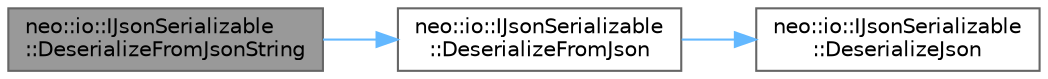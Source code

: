 digraph "neo::io::IJsonSerializable::DeserializeFromJsonString"
{
 // LATEX_PDF_SIZE
  bgcolor="transparent";
  edge [fontname=Helvetica,fontsize=10,labelfontname=Helvetica,labelfontsize=10];
  node [fontname=Helvetica,fontsize=10,shape=box,height=0.2,width=0.4];
  rankdir="LR";
  Node1 [id="Node000001",label="neo::io::IJsonSerializable\l::DeserializeFromJsonString",height=0.2,width=0.4,color="gray40", fillcolor="grey60", style="filled", fontcolor="black",tooltip="Deserializes an object from a JSON string."];
  Node1 -> Node2 [id="edge1_Node000001_Node000002",color="steelblue1",style="solid",tooltip=" "];
  Node2 [id="Node000002",label="neo::io::IJsonSerializable\l::DeserializeFromJson",height=0.2,width=0.4,color="grey40", fillcolor="white", style="filled",URL="$classneo_1_1io_1_1_i_json_serializable.html#a5c3e94c664db11ac3381da5ca264f2ce",tooltip="Deserializes an object from a JSON object."];
  Node2 -> Node3 [id="edge2_Node000002_Node000003",color="steelblue1",style="solid",tooltip=" "];
  Node3 [id="Node000003",label="neo::io::IJsonSerializable\l::DeserializeJson",height=0.2,width=0.4,color="grey40", fillcolor="white", style="filled",URL="$classneo_1_1io_1_1_i_json_serializable.html#a0c4c0b6278c315475a142d0c1dab3d7c",tooltip="Deserializes the object from a JSON reader."];
}
